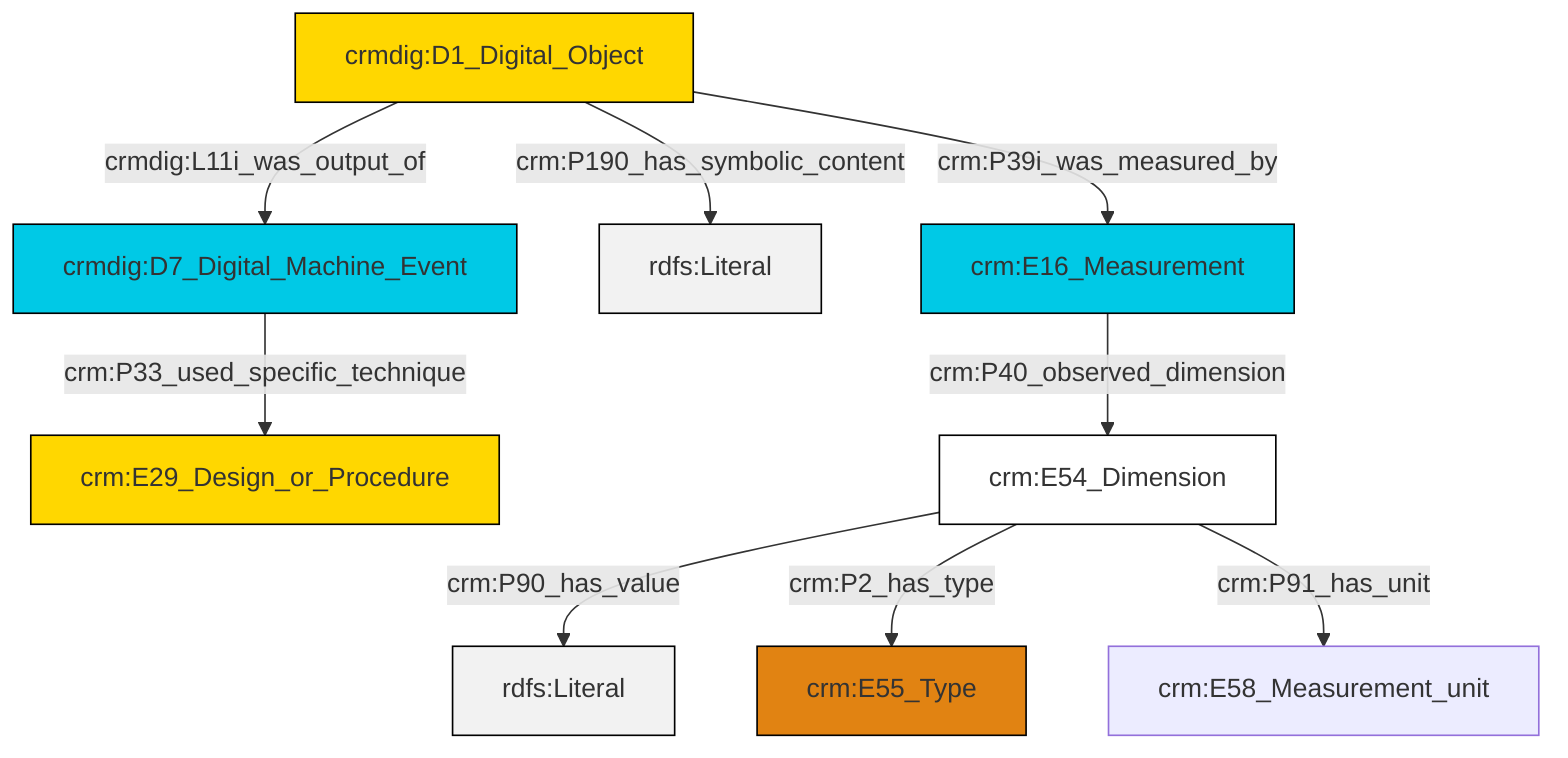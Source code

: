graph TD
classDef Literal fill:#f2f2f2,stroke:#000000;
classDef CRM_Entity fill:#FFFFFF,stroke:#000000;
classDef Temporal_Entity fill:#00C9E6, stroke:#000000;
classDef Type fill:#E18312, stroke:#000000;
classDef Time-Span fill:#2C9C91, stroke:#000000;
classDef Appellation fill:#FFEB7F, stroke:#000000;
classDef Place fill:#008836, stroke:#000000;
classDef Persistent_Item fill:#B266B2, stroke:#000000;
classDef Conceptual_Object fill:#FFD700, stroke:#000000;
classDef Physical_Thing fill:#D2B48C, stroke:#000000;
classDef Actor fill:#f58aad, stroke:#000000;
classDef PC_Classes fill:#4ce600, stroke:#000000;
classDef Multi fill:#cccccc,stroke:#000000;

2["crmdig:D1_Digital_Object"]:::Conceptual_Object -->|crmdig:L11i_was_output_of| 3["crmdig:D7_Digital_Machine_Event"]:::Temporal_Entity
2["crmdig:D1_Digital_Object"]:::Conceptual_Object -->|crm:P190_has_symbolic_content| 7[rdfs:Literal]:::Literal
3["crmdig:D7_Digital_Machine_Event"]:::Temporal_Entity -->|crm:P33_used_specific_technique| 0["crm:E29_Design_or_Procedure"]:::Conceptual_Object
10["crm:E54_Dimension"]:::CRM_Entity -->|crm:P90_has_value| 12[rdfs:Literal]:::Literal
13["crm:E16_Measurement"]:::Temporal_Entity -->|crm:P40_observed_dimension| 10["crm:E54_Dimension"]:::CRM_Entity
10["crm:E54_Dimension"]:::CRM_Entity -->|crm:P2_has_type| 8["crm:E55_Type"]:::Type
10["crm:E54_Dimension"]:::CRM_Entity -->|crm:P91_has_unit| 5["crm:E58_Measurement_unit"]:::Default
2["crmdig:D1_Digital_Object"]:::Conceptual_Object -->|crm:P39i_was_measured_by| 13["crm:E16_Measurement"]:::Temporal_Entity